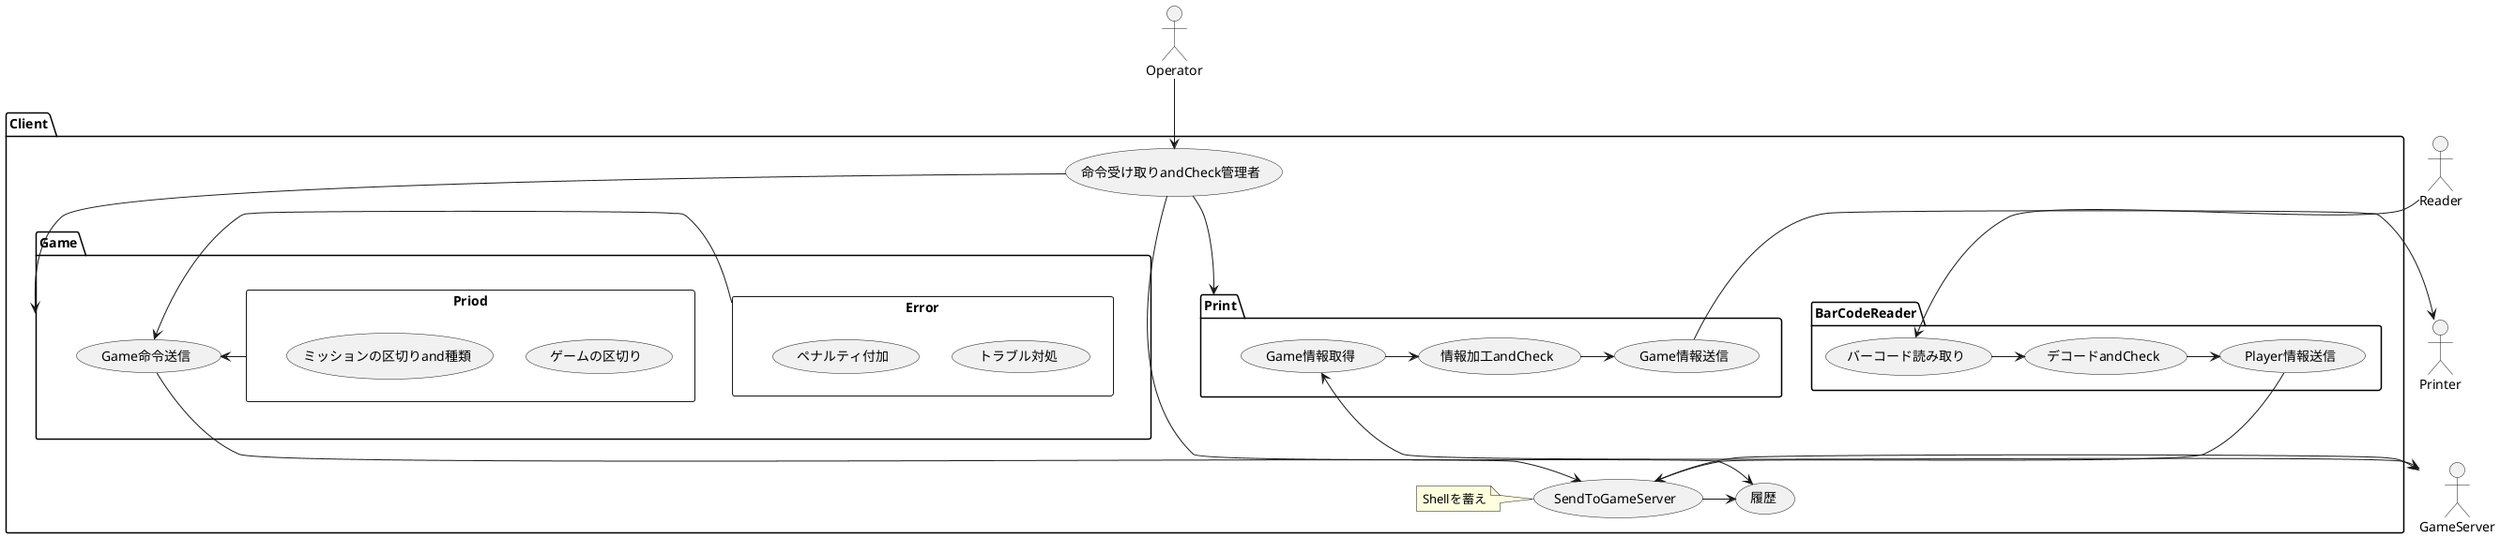'作成者　ShoYamamura'
'Inprovement UseCase_Admin'

@startuml
  actor Operator
  actor Reader
  actor Printer
  'Shell方式,命令は非同期'
  actor GameServer

  package Client{
    usecase "命令受け取りandCheck管理者"
    usecase "SendToGameServer"
    note left : Shellを蓄え
    usecase "履歴"

    package Game{
      rectangle Error{
        usecase "トラブル対処"
        usecase "ペナルティ付加"
      }
      rectangle Priod{
        usecase "ゲームの区切り"
        usecase "ミッションの区切りand種類"
      }
      usecase "Game命令送信"
    }

    package BarCodeReader{
      usecase "バーコード読み取り"
      usecase "デコードandCheck"
      usecase "Player情報送信"
    }

    package Print{
      usecase "Game情報取得"
      usecase "情報加工andCheck"
      usecase "Game情報送信"
    }
  }


    Operator --> 命令受け取りandCheck管理者
    命令受け取りandCheck管理者 -> 履歴

    命令受け取りandCheck管理者 --> Print
    Game情報取得 <--> GameServer
    Game情報取得 -> 情報加工andCheck
    情報加工andCheck -> Game情報送信
    Game情報送信 -> Printer

    命令受け取りandCheck管理者 --> Game
    Priod -> Game命令送信
    Error -> Game命令送信
    Game命令送信 --> SendToGameServer

    Reader --> バーコード読み取り
    バーコード読み取り -> デコードandCheck
    デコードandCheck -> Player情報送信
    Player情報送信 --> SendToGameServer

    SendToGameServer -> 履歴
    SendToGameServer -> GameServer

@enduml
